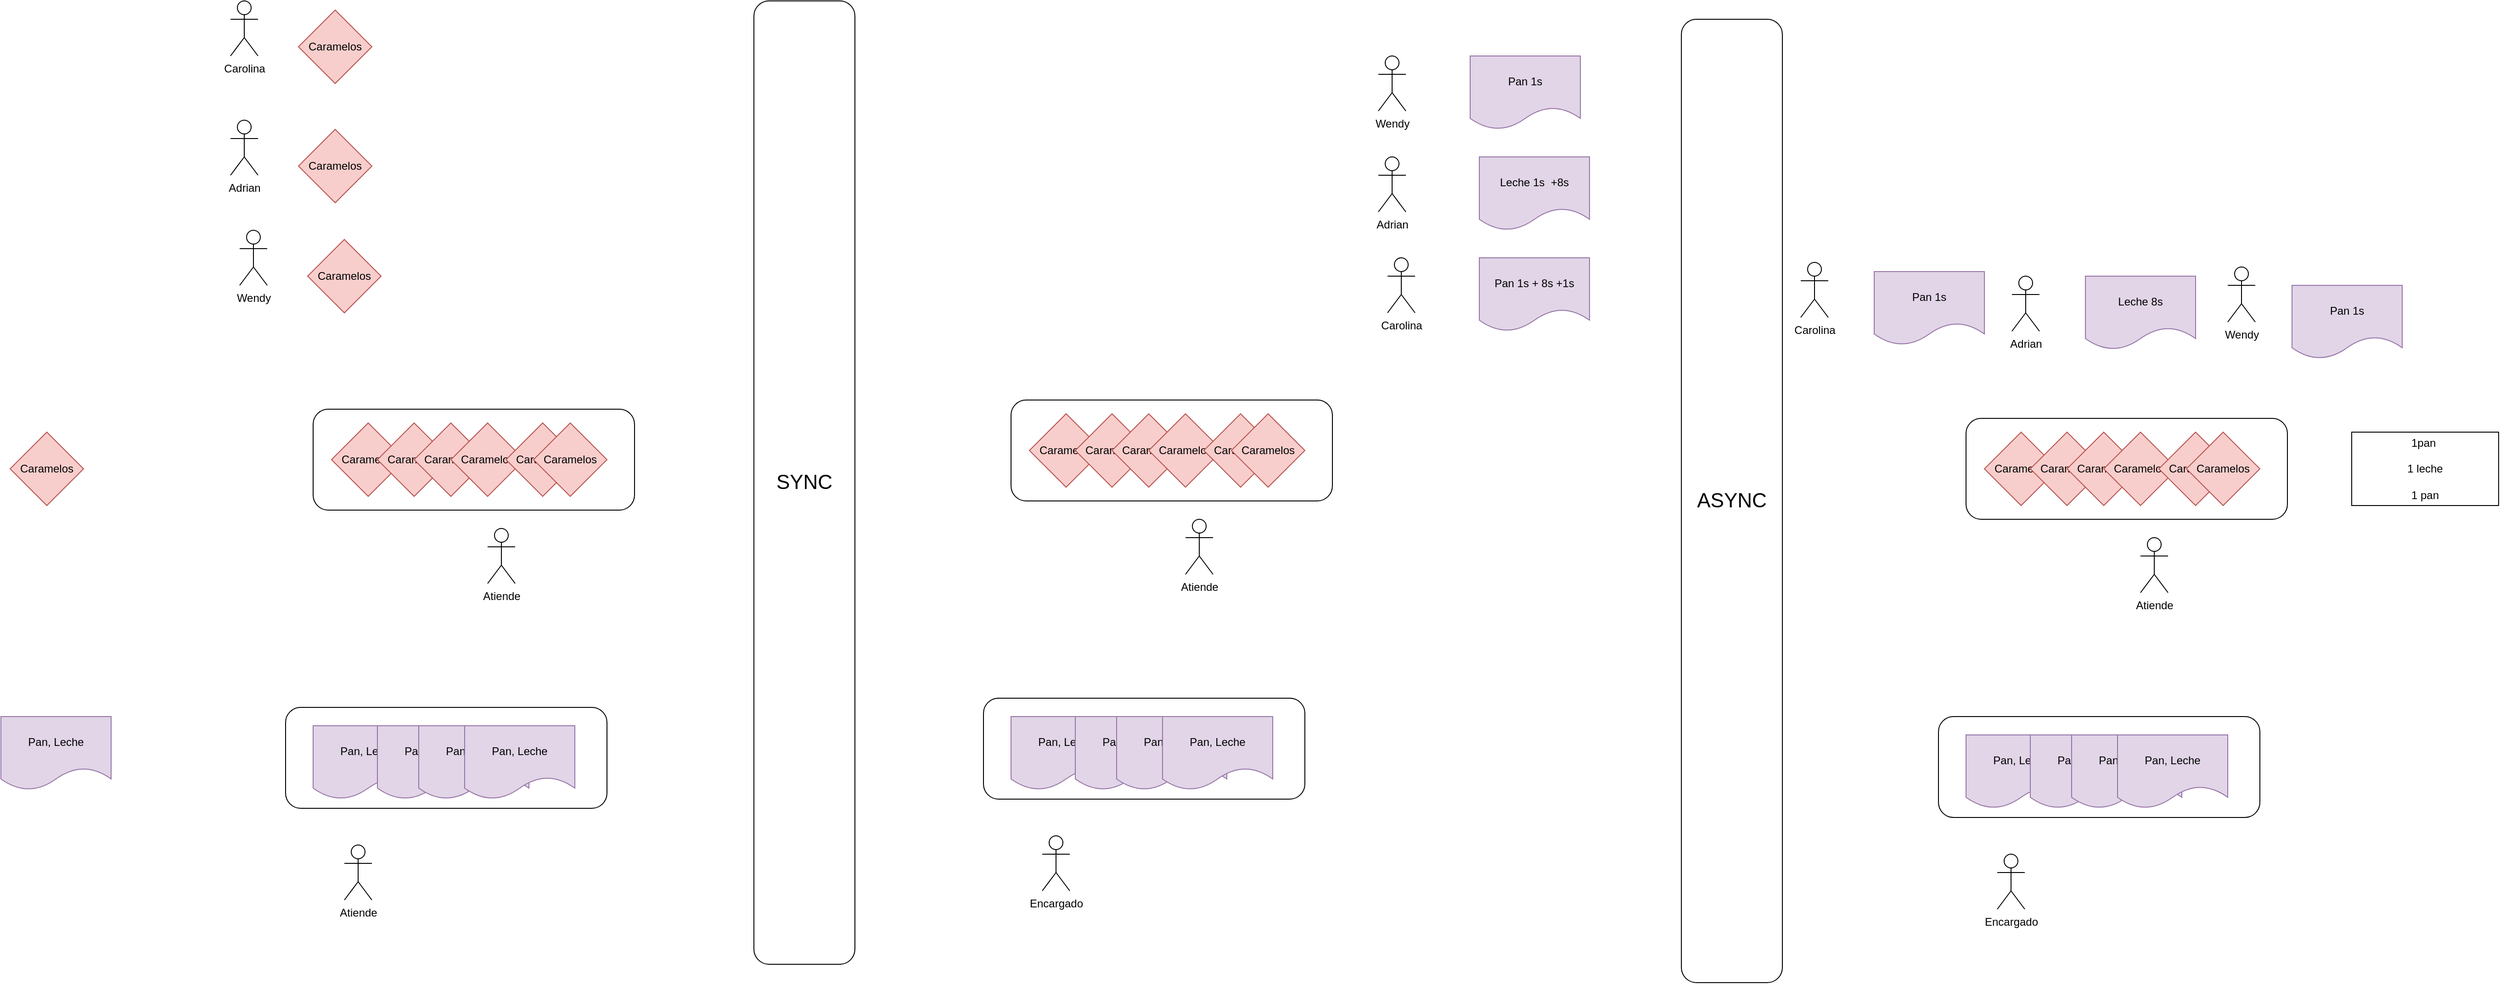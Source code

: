 <mxfile version="20.7.3" type="device" pages="3"><diagram id="KofsirgA8knFfN3C9pcz" name="Página-1"><mxGraphModel dx="7940" dy="4840" grid="1" gridSize="10" guides="1" tooltips="1" connect="1" arrows="1" fold="1" page="1" pageScale="1" pageWidth="827" pageHeight="1169" math="0" shadow="0"><root><mxCell id="0"/><mxCell id="1" parent="0"/><mxCell id="tfmfw4ZFJQJ7HAm_e7uN-1" value="Wendy" style="shape=umlActor;verticalLabelPosition=bottom;verticalAlign=top;html=1;outlineConnect=0;" parent="1" vertex="1"><mxGeometry x="300" y="270" width="30" height="60" as="geometry"/></mxCell><mxCell id="tfmfw4ZFJQJ7HAm_e7uN-2" value="Caramelos" style="rhombus;whiteSpace=wrap;html=1;fillColor=#f8cecc;strokeColor=#b85450;" parent="1" vertex="1"><mxGeometry x="374" y="280" width="80" height="80" as="geometry"/></mxCell><mxCell id="tfmfw4ZFJQJ7HAm_e7uN-3" value="Adrian" style="shape=umlActor;verticalLabelPosition=bottom;verticalAlign=top;html=1;outlineConnect=0;" parent="1" vertex="1"><mxGeometry x="290" y="150" width="30" height="60" as="geometry"/></mxCell><mxCell id="tfmfw4ZFJQJ7HAm_e7uN-4" value="Caramelos" style="rhombus;whiteSpace=wrap;html=1;fillColor=#f8cecc;strokeColor=#b85450;" parent="1" vertex="1"><mxGeometry x="364" y="160" width="80" height="80" as="geometry"/></mxCell><mxCell id="tfmfw4ZFJQJ7HAm_e7uN-5" value="Carolina" style="shape=umlActor;verticalLabelPosition=bottom;verticalAlign=top;html=1;outlineConnect=0;" parent="1" vertex="1"><mxGeometry x="290" y="20" width="30" height="60" as="geometry"/></mxCell><mxCell id="tfmfw4ZFJQJ7HAm_e7uN-6" value="Caramelos" style="rhombus;whiteSpace=wrap;html=1;fillColor=#f8cecc;strokeColor=#b85450;" parent="1" vertex="1"><mxGeometry x="364" y="30" width="80" height="80" as="geometry"/></mxCell><mxCell id="tfmfw4ZFJQJ7HAm_e7uN-7" value="Atiende" style="shape=umlActor;verticalLabelPosition=bottom;verticalAlign=top;html=1;outlineConnect=0;" parent="1" vertex="1"><mxGeometry x="570" y="595" width="30" height="60" as="geometry"/></mxCell><mxCell id="tfmfw4ZFJQJ7HAm_e7uN-8" value="" style="rounded=1;whiteSpace=wrap;html=1;" parent="1" vertex="1"><mxGeometry x="380" y="465" width="350" height="110" as="geometry"/></mxCell><mxCell id="tfmfw4ZFJQJ7HAm_e7uN-9" value="Caramelos" style="rhombus;whiteSpace=wrap;html=1;fillColor=#f8cecc;strokeColor=#b85450;" parent="1" vertex="1"><mxGeometry x="50" y="490" width="80" height="80" as="geometry"/></mxCell><mxCell id="tfmfw4ZFJQJ7HAm_e7uN-10" value="Caramelos" style="rhombus;whiteSpace=wrap;html=1;fillColor=#f8cecc;strokeColor=#b85450;" parent="1" vertex="1"><mxGeometry x="400" y="480" width="80" height="80" as="geometry"/></mxCell><mxCell id="tfmfw4ZFJQJ7HAm_e7uN-11" value="Caramelos" style="rhombus;whiteSpace=wrap;html=1;fillColor=#f8cecc;strokeColor=#b85450;" parent="1" vertex="1"><mxGeometry x="450" y="480" width="80" height="80" as="geometry"/></mxCell><mxCell id="tfmfw4ZFJQJ7HAm_e7uN-12" value="Caramelos" style="rhombus;whiteSpace=wrap;html=1;fillColor=#f8cecc;strokeColor=#b85450;" parent="1" vertex="1"><mxGeometry x="490" y="480" width="80" height="80" as="geometry"/></mxCell><mxCell id="tfmfw4ZFJQJ7HAm_e7uN-13" value="Caramelos" style="rhombus;whiteSpace=wrap;html=1;fillColor=#f8cecc;strokeColor=#b85450;" parent="1" vertex="1"><mxGeometry x="530" y="480" width="80" height="80" as="geometry"/></mxCell><mxCell id="tfmfw4ZFJQJ7HAm_e7uN-14" value="Caramelos" style="rhombus;whiteSpace=wrap;html=1;fillColor=#f8cecc;strokeColor=#b85450;" parent="1" vertex="1"><mxGeometry x="590" y="480" width="80" height="80" as="geometry"/></mxCell><mxCell id="tfmfw4ZFJQJ7HAm_e7uN-15" value="Caramelos" style="rhombus;whiteSpace=wrap;html=1;fillColor=#f8cecc;strokeColor=#b85450;" parent="1" vertex="1"><mxGeometry x="620" y="480" width="80" height="80" as="geometry"/></mxCell><mxCell id="tfmfw4ZFJQJ7HAm_e7uN-16" value="Pan, Leche" style="shape=document;whiteSpace=wrap;html=1;boundedLbl=1;fillColor=#e1d5e7;strokeColor=#9673a6;" parent="1" vertex="1"><mxGeometry x="40" y="800" width="120" height="80" as="geometry"/></mxCell><mxCell id="tfmfw4ZFJQJ7HAm_e7uN-17" value="" style="rounded=1;whiteSpace=wrap;html=1;" parent="1" vertex="1"><mxGeometry x="350" y="790" width="350" height="110" as="geometry"/></mxCell><mxCell id="tfmfw4ZFJQJ7HAm_e7uN-18" value="Atiende" style="shape=umlActor;verticalLabelPosition=bottom;verticalAlign=top;html=1;outlineConnect=0;" parent="1" vertex="1"><mxGeometry x="414" y="940" width="30" height="60" as="geometry"/></mxCell><mxCell id="tfmfw4ZFJQJ7HAm_e7uN-19" value="Pan, Leche" style="shape=document;whiteSpace=wrap;html=1;boundedLbl=1;fillColor=#e1d5e7;strokeColor=#9673a6;" parent="1" vertex="1"><mxGeometry x="380" y="810" width="120" height="80" as="geometry"/></mxCell><mxCell id="tfmfw4ZFJQJ7HAm_e7uN-20" value="Pan, Leche" style="shape=document;whiteSpace=wrap;html=1;boundedLbl=1;fillColor=#e1d5e7;strokeColor=#9673a6;" parent="1" vertex="1"><mxGeometry x="450" y="810" width="120" height="80" as="geometry"/></mxCell><mxCell id="tfmfw4ZFJQJ7HAm_e7uN-21" value="Pan, Leche" style="shape=document;whiteSpace=wrap;html=1;boundedLbl=1;fillColor=#e1d5e7;strokeColor=#9673a6;" parent="1" vertex="1"><mxGeometry x="495" y="810" width="120" height="80" as="geometry"/></mxCell><mxCell id="tfmfw4ZFJQJ7HAm_e7uN-22" value="Pan, Leche" style="shape=document;whiteSpace=wrap;html=1;boundedLbl=1;fillColor=#e1d5e7;strokeColor=#9673a6;" parent="1" vertex="1"><mxGeometry x="545" y="810" width="120" height="80" as="geometry"/></mxCell><mxCell id="tfmfw4ZFJQJ7HAm_e7uN-23" value="&lt;font style=&quot;font-size: 22px;&quot;&gt;SYNC&lt;/font&gt;" style="rounded=1;whiteSpace=wrap;html=1;" parent="1" vertex="1"><mxGeometry x="860" y="20" width="110" height="1050" as="geometry"/></mxCell><mxCell id="tfmfw4ZFJQJ7HAm_e7uN-24" value="Atiende" style="shape=umlActor;verticalLabelPosition=bottom;verticalAlign=top;html=1;outlineConnect=0;" parent="1" vertex="1"><mxGeometry x="1330" y="585" width="30" height="60" as="geometry"/></mxCell><mxCell id="tfmfw4ZFJQJ7HAm_e7uN-25" value="" style="rounded=1;whiteSpace=wrap;html=1;" parent="1" vertex="1"><mxGeometry x="1140" y="455" width="350" height="110" as="geometry"/></mxCell><mxCell id="tfmfw4ZFJQJ7HAm_e7uN-26" value="Caramelos" style="rhombus;whiteSpace=wrap;html=1;fillColor=#f8cecc;strokeColor=#b85450;" parent="1" vertex="1"><mxGeometry x="1160" y="470" width="80" height="80" as="geometry"/></mxCell><mxCell id="tfmfw4ZFJQJ7HAm_e7uN-27" value="" style="rounded=1;whiteSpace=wrap;html=1;" parent="1" vertex="1"><mxGeometry x="1110" y="780" width="350" height="110" as="geometry"/></mxCell><mxCell id="tfmfw4ZFJQJ7HAm_e7uN-28" value="Encargado" style="shape=umlActor;verticalLabelPosition=bottom;verticalAlign=top;html=1;outlineConnect=0;" parent="1" vertex="1"><mxGeometry x="1174" y="930" width="30" height="60" as="geometry"/></mxCell><mxCell id="tfmfw4ZFJQJ7HAm_e7uN-29" value="Pan, Leche" style="shape=document;whiteSpace=wrap;html=1;boundedLbl=1;fillColor=#e1d5e7;strokeColor=#9673a6;" parent="1" vertex="1"><mxGeometry x="1140" y="800" width="120" height="80" as="geometry"/></mxCell><mxCell id="tfmfw4ZFJQJ7HAm_e7uN-30" value="Pan, Leche" style="shape=document;whiteSpace=wrap;html=1;boundedLbl=1;fillColor=#e1d5e7;strokeColor=#9673a6;" parent="1" vertex="1"><mxGeometry x="1210" y="800" width="120" height="80" as="geometry"/></mxCell><mxCell id="tfmfw4ZFJQJ7HAm_e7uN-31" value="Pan, Leche" style="shape=document;whiteSpace=wrap;html=1;boundedLbl=1;fillColor=#e1d5e7;strokeColor=#9673a6;" parent="1" vertex="1"><mxGeometry x="1255" y="800" width="120" height="80" as="geometry"/></mxCell><mxCell id="tfmfw4ZFJQJ7HAm_e7uN-32" value="Caramelos" style="rhombus;whiteSpace=wrap;html=1;fillColor=#f8cecc;strokeColor=#b85450;" parent="1" vertex="1"><mxGeometry x="1210" y="470" width="80" height="80" as="geometry"/></mxCell><mxCell id="tfmfw4ZFJQJ7HAm_e7uN-33" value="Caramelos" style="rhombus;whiteSpace=wrap;html=1;fillColor=#f8cecc;strokeColor=#b85450;" parent="1" vertex="1"><mxGeometry x="1250" y="470" width="80" height="80" as="geometry"/></mxCell><mxCell id="tfmfw4ZFJQJ7HAm_e7uN-34" value="Caramelos" style="rhombus;whiteSpace=wrap;html=1;fillColor=#f8cecc;strokeColor=#b85450;" parent="1" vertex="1"><mxGeometry x="1290" y="470" width="80" height="80" as="geometry"/></mxCell><mxCell id="tfmfw4ZFJQJ7HAm_e7uN-35" value="Caramelos" style="rhombus;whiteSpace=wrap;html=1;fillColor=#f8cecc;strokeColor=#b85450;" parent="1" vertex="1"><mxGeometry x="1350" y="470" width="80" height="80" as="geometry"/></mxCell><mxCell id="tfmfw4ZFJQJ7HAm_e7uN-36" value="Caramelos" style="rhombus;whiteSpace=wrap;html=1;fillColor=#f8cecc;strokeColor=#b85450;" parent="1" vertex="1"><mxGeometry x="1380" y="470" width="80" height="80" as="geometry"/></mxCell><mxCell id="tfmfw4ZFJQJ7HAm_e7uN-37" value="Pan, Leche" style="shape=document;whiteSpace=wrap;html=1;boundedLbl=1;fillColor=#e1d5e7;strokeColor=#9673a6;" parent="1" vertex="1"><mxGeometry x="1305" y="800" width="120" height="80" as="geometry"/></mxCell><mxCell id="tfmfw4ZFJQJ7HAm_e7uN-39" value="Wendy" style="shape=umlActor;verticalLabelPosition=bottom;verticalAlign=top;html=1;outlineConnect=0;" parent="1" vertex="1"><mxGeometry x="1540" y="80" width="30" height="60" as="geometry"/></mxCell><mxCell id="tfmfw4ZFJQJ7HAm_e7uN-41" value="Adrian" style="shape=umlActor;verticalLabelPosition=bottom;verticalAlign=top;html=1;outlineConnect=0;" parent="1" vertex="1"><mxGeometry x="1540" y="190" width="30" height="60" as="geometry"/></mxCell><mxCell id="tfmfw4ZFJQJ7HAm_e7uN-43" value="Carolina" style="shape=umlActor;verticalLabelPosition=bottom;verticalAlign=top;html=1;outlineConnect=0;" parent="1" vertex="1"><mxGeometry x="1550" y="300" width="30" height="60" as="geometry"/></mxCell><mxCell id="tfmfw4ZFJQJ7HAm_e7uN-45" value="Pan 1s" style="shape=document;whiteSpace=wrap;html=1;boundedLbl=1;fillColor=#e1d5e7;strokeColor=#9673a6;" parent="1" vertex="1"><mxGeometry x="1640" y="80" width="120" height="80" as="geometry"/></mxCell><mxCell id="tfmfw4ZFJQJ7HAm_e7uN-46" value="Leche 1s&amp;nbsp; +8s" style="shape=document;whiteSpace=wrap;html=1;boundedLbl=1;fillColor=#e1d5e7;strokeColor=#9673a6;" parent="1" vertex="1"><mxGeometry x="1650" y="190" width="120" height="80" as="geometry"/></mxCell><mxCell id="tfmfw4ZFJQJ7HAm_e7uN-47" value="Pan 1s + 8s +1s" style="shape=document;whiteSpace=wrap;html=1;boundedLbl=1;fillColor=#e1d5e7;strokeColor=#9673a6;" parent="1" vertex="1"><mxGeometry x="1650" y="300" width="120" height="80" as="geometry"/></mxCell><mxCell id="7tpx3wcNRfMvr5ICd-ib-2" value="&lt;font style=&quot;font-size: 22px;&quot;&gt;ASYNC&lt;/font&gt;" style="rounded=1;whiteSpace=wrap;html=1;" parent="1" vertex="1"><mxGeometry x="1870" y="40" width="110" height="1050" as="geometry"/></mxCell><mxCell id="7tpx3wcNRfMvr5ICd-ib-3" value="Wendy" style="shape=umlActor;verticalLabelPosition=bottom;verticalAlign=top;html=1;outlineConnect=0;" parent="1" vertex="1"><mxGeometry x="2465" y="310" width="30" height="60" as="geometry"/></mxCell><mxCell id="7tpx3wcNRfMvr5ICd-ib-4" value="Atiende" style="shape=umlActor;verticalLabelPosition=bottom;verticalAlign=top;html=1;outlineConnect=0;" parent="1" vertex="1"><mxGeometry x="2370" y="605" width="30" height="60" as="geometry"/></mxCell><mxCell id="7tpx3wcNRfMvr5ICd-ib-5" value="" style="rounded=1;whiteSpace=wrap;html=1;" parent="1" vertex="1"><mxGeometry x="2180" y="475" width="350" height="110" as="geometry"/></mxCell><mxCell id="7tpx3wcNRfMvr5ICd-ib-6" value="Caramelos" style="rhombus;whiteSpace=wrap;html=1;fillColor=#f8cecc;strokeColor=#b85450;" parent="1" vertex="1"><mxGeometry x="2200" y="490" width="80" height="80" as="geometry"/></mxCell><mxCell id="7tpx3wcNRfMvr5ICd-ib-7" value="" style="rounded=1;whiteSpace=wrap;html=1;" parent="1" vertex="1"><mxGeometry x="2150" y="800" width="350" height="110" as="geometry"/></mxCell><mxCell id="7tpx3wcNRfMvr5ICd-ib-8" value="Encargado" style="shape=umlActor;verticalLabelPosition=bottom;verticalAlign=top;html=1;outlineConnect=0;" parent="1" vertex="1"><mxGeometry x="2214" y="950" width="30" height="60" as="geometry"/></mxCell><mxCell id="7tpx3wcNRfMvr5ICd-ib-9" value="Pan, Leche" style="shape=document;whiteSpace=wrap;html=1;boundedLbl=1;fillColor=#e1d5e7;strokeColor=#9673a6;" parent="1" vertex="1"><mxGeometry x="2180" y="820" width="120" height="80" as="geometry"/></mxCell><mxCell id="7tpx3wcNRfMvr5ICd-ib-10" value="Pan, Leche" style="shape=document;whiteSpace=wrap;html=1;boundedLbl=1;fillColor=#e1d5e7;strokeColor=#9673a6;" parent="1" vertex="1"><mxGeometry x="2250" y="820" width="120" height="80" as="geometry"/></mxCell><mxCell id="7tpx3wcNRfMvr5ICd-ib-11" value="Pan, Leche" style="shape=document;whiteSpace=wrap;html=1;boundedLbl=1;fillColor=#e1d5e7;strokeColor=#9673a6;" parent="1" vertex="1"><mxGeometry x="2295" y="820" width="120" height="80" as="geometry"/></mxCell><mxCell id="7tpx3wcNRfMvr5ICd-ib-12" value="Caramelos" style="rhombus;whiteSpace=wrap;html=1;fillColor=#f8cecc;strokeColor=#b85450;" parent="1" vertex="1"><mxGeometry x="2250" y="490" width="80" height="80" as="geometry"/></mxCell><mxCell id="7tpx3wcNRfMvr5ICd-ib-13" value="Caramelos" style="rhombus;whiteSpace=wrap;html=1;fillColor=#f8cecc;strokeColor=#b85450;" parent="1" vertex="1"><mxGeometry x="2290" y="490" width="80" height="80" as="geometry"/></mxCell><mxCell id="7tpx3wcNRfMvr5ICd-ib-14" value="Caramelos" style="rhombus;whiteSpace=wrap;html=1;fillColor=#f8cecc;strokeColor=#b85450;" parent="1" vertex="1"><mxGeometry x="2330" y="490" width="80" height="80" as="geometry"/></mxCell><mxCell id="7tpx3wcNRfMvr5ICd-ib-15" value="Caramelos" style="rhombus;whiteSpace=wrap;html=1;fillColor=#f8cecc;strokeColor=#b85450;" parent="1" vertex="1"><mxGeometry x="2390" y="490" width="80" height="80" as="geometry"/></mxCell><mxCell id="7tpx3wcNRfMvr5ICd-ib-16" value="Caramelos" style="rhombus;whiteSpace=wrap;html=1;fillColor=#f8cecc;strokeColor=#b85450;" parent="1" vertex="1"><mxGeometry x="2420" y="490" width="80" height="80" as="geometry"/></mxCell><mxCell id="7tpx3wcNRfMvr5ICd-ib-17" value="Pan, Leche" style="shape=document;whiteSpace=wrap;html=1;boundedLbl=1;fillColor=#e1d5e7;strokeColor=#9673a6;" parent="1" vertex="1"><mxGeometry x="2345" y="820" width="120" height="80" as="geometry"/></mxCell><mxCell id="7tpx3wcNRfMvr5ICd-ib-18" value="Adrian" style="shape=umlActor;verticalLabelPosition=bottom;verticalAlign=top;html=1;outlineConnect=0;" parent="1" vertex="1"><mxGeometry x="2230" y="320" width="30" height="60" as="geometry"/></mxCell><mxCell id="7tpx3wcNRfMvr5ICd-ib-19" value="Pan 1s" style="shape=document;whiteSpace=wrap;html=1;boundedLbl=1;fillColor=#e1d5e7;strokeColor=#9673a6;" parent="1" vertex="1"><mxGeometry x="2535" y="330" width="120" height="80" as="geometry"/></mxCell><mxCell id="7tpx3wcNRfMvr5ICd-ib-20" value="Leche 8s" style="shape=document;whiteSpace=wrap;html=1;boundedLbl=1;fillColor=#e1d5e7;strokeColor=#9673a6;" parent="1" vertex="1"><mxGeometry x="2310" y="320" width="120" height="80" as="geometry"/></mxCell><mxCell id="7tpx3wcNRfMvr5ICd-ib-21" value="1pan&amp;nbsp;&lt;br&gt;&lt;br&gt;1 leche&lt;br&gt;&lt;br&gt;1 pan" style="rounded=0;whiteSpace=wrap;html=1;" parent="1" vertex="1"><mxGeometry x="2600" y="490" width="160" height="80" as="geometry"/></mxCell><mxCell id="7tpx3wcNRfMvr5ICd-ib-22" value="Carolina" style="shape=umlActor;verticalLabelPosition=bottom;verticalAlign=top;html=1;outlineConnect=0;" parent="1" vertex="1"><mxGeometry x="2000" y="305" width="30" height="60" as="geometry"/></mxCell><mxCell id="7tpx3wcNRfMvr5ICd-ib-23" value="Pan 1s" style="shape=document;whiteSpace=wrap;html=1;boundedLbl=1;fillColor=#e1d5e7;strokeColor=#9673a6;" parent="1" vertex="1"><mxGeometry x="2080" y="315" width="120" height="80" as="geometry"/></mxCell></root></mxGraphModel></diagram><diagram id="1MKANOhcD8S9KulifnGz" name="Clase 09"><mxGraphModel dx="794" dy="484" grid="1" gridSize="10" guides="1" tooltips="1" connect="1" arrows="1" fold="1" page="1" pageScale="1" pageWidth="827" pageHeight="1169" math="0" shadow="0"><root><mxCell id="0"/><mxCell id="1" parent="0"/><mxCell id="BK6zO1UCSLmDnqpPkIAD-2" value="JAVA" style="rounded=1;whiteSpace=wrap;html=1;" vertex="1" parent="1"><mxGeometry x="170" y="130" width="120" height="60" as="geometry"/></mxCell><mxCell id="Bd0EP-xA3E3S5OTX-w13-1" value="Python" style="rounded=1;whiteSpace=wrap;html=1;" vertex="1" parent="1"><mxGeometry x="170" y="200" width="120" height="60" as="geometry"/></mxCell><mxCell id="Bd0EP-xA3E3S5OTX-w13-2" value="Maven, Gradle, Ant" style="rounded=1;whiteSpace=wrap;html=1;" vertex="1" parent="1"><mxGeometry x="340" y="130" width="120" height="60" as="geometry"/></mxCell><mxCell id="Bd0EP-xA3E3S5OTX-w13-3" value="PIP Conda" style="rounded=1;whiteSpace=wrap;html=1;" vertex="1" parent="1"><mxGeometry x="340" y="200" width="120" height="60" as="geometry"/></mxCell><mxCell id="Bd0EP-xA3E3S5OTX-w13-4" value="Javascript" style="rounded=1;whiteSpace=wrap;html=1;" vertex="1" parent="1"><mxGeometry x="170" y="270" width="120" height="60" as="geometry"/></mxCell><mxCell id="Bd0EP-xA3E3S5OTX-w13-5" value="npm - yarn" style="rounded=1;whiteSpace=wrap;html=1;" vertex="1" parent="1"><mxGeometry x="340" y="270" width="120" height="60" as="geometry"/></mxCell><mxCell id="Bd0EP-xA3E3S5OTX-w13-10" style="edgeStyle=orthogonalEdgeStyle;rounded=0;orthogonalLoop=1;jettySize=auto;html=1;" edge="1" parent="1" source="Bd0EP-xA3E3S5OTX-w13-6" target="Bd0EP-xA3E3S5OTX-w13-11"><mxGeometry relative="1" as="geometry"><mxPoint x="580" y="510" as="targetPoint"/></mxGeometry></mxCell><mxCell id="Bd0EP-xA3E3S5OTX-w13-6" value="Javascript" style="rounded=1;whiteSpace=wrap;html=1;" vertex="1" parent="1"><mxGeometry x="160" y="480" width="320" height="60" as="geometry"/></mxCell><mxCell id="Bd0EP-xA3E3S5OTX-w13-7" value="Mysql" style="rounded=1;whiteSpace=wrap;html=1;" vertex="1" parent="1"><mxGeometry x="370" y="450" width="110" height="30" as="geometry"/></mxCell><mxCell id="Bd0EP-xA3E3S5OTX-w13-15" style="edgeStyle=orthogonalEdgeStyle;rounded=0;orthogonalLoop=1;jettySize=auto;html=1;entryX=0.5;entryY=0;entryDx=0;entryDy=0;" edge="1" parent="1" source="Bd0EP-xA3E3S5OTX-w13-9" target="Bd0EP-xA3E3S5OTX-w13-7"><mxGeometry relative="1" as="geometry"/></mxCell><mxCell id="Bd0EP-xA3E3S5OTX-w13-9" value="" style="ellipse;shape=cloud;whiteSpace=wrap;html=1;" vertex="1" parent="1"><mxGeometry x="630" y="380" width="120" height="80" as="geometry"/></mxCell><mxCell id="Bd0EP-xA3E3S5OTX-w13-12" style="edgeStyle=orthogonalEdgeStyle;rounded=0;orthogonalLoop=1;jettySize=auto;html=1;" edge="1" parent="1" source="Bd0EP-xA3E3S5OTX-w13-11" target="Bd0EP-xA3E3S5OTX-w13-9"><mxGeometry relative="1" as="geometry"/></mxCell><mxCell id="Bd0EP-xA3E3S5OTX-w13-11" value="NPM" style="ellipse;whiteSpace=wrap;html=1;" vertex="1" parent="1"><mxGeometry x="540" y="485" width="70" height="50" as="geometry"/></mxCell><mxCell id="Bd0EP-xA3E3S5OTX-w13-13" value="Mysql" style="rounded=1;whiteSpace=wrap;html=1;" vertex="1" parent="1"><mxGeometry x="760" y="340" width="130" height="30" as="geometry"/></mxCell><mxCell id="Bd0EP-xA3E3S5OTX-w13-14" value="Inquirer" style="rounded=1;whiteSpace=wrap;html=1;" vertex="1" parent="1"><mxGeometry x="760" y="370" width="130" height="30" as="geometry"/></mxCell></root></mxGraphModel></diagram><diagram id="1F_L7AQEVtlBlxrwElQx" name="Página-3"><mxGraphModel dx="794" dy="484" grid="1" gridSize="10" guides="1" tooltips="1" connect="1" arrows="1" fold="1" page="1" pageScale="1" pageWidth="827" pageHeight="1169" math="0" shadow="0"><root><mxCell id="0"/><mxCell id="1" parent="0"/></root></mxGraphModel></diagram></mxfile>